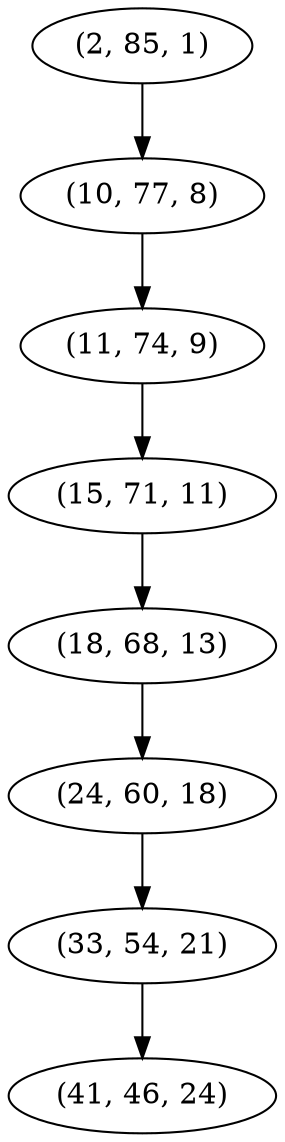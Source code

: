 digraph tree {
    "(2, 85, 1)";
    "(10, 77, 8)";
    "(11, 74, 9)";
    "(15, 71, 11)";
    "(18, 68, 13)";
    "(24, 60, 18)";
    "(33, 54, 21)";
    "(41, 46, 24)";
    "(2, 85, 1)" -> "(10, 77, 8)";
    "(10, 77, 8)" -> "(11, 74, 9)";
    "(11, 74, 9)" -> "(15, 71, 11)";
    "(15, 71, 11)" -> "(18, 68, 13)";
    "(18, 68, 13)" -> "(24, 60, 18)";
    "(24, 60, 18)" -> "(33, 54, 21)";
    "(33, 54, 21)" -> "(41, 46, 24)";
}
